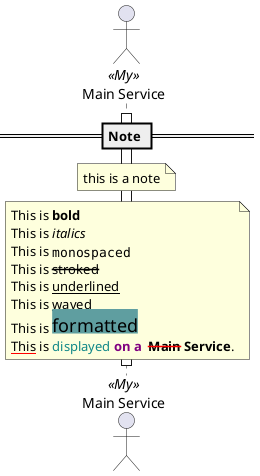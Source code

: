 @startuml note

== Note ==

actor "Main Service" as MainService <<My>>

activate MainService
note over MainService: this is a note
note over MainService
This is **bold**
This is //italics//
This is ""monospaced""
This is --stroked--
This is __underlined__
This is ~~waved~~
This is <back:cadetblue><size:18>formatted</size></back>
<u:red>This</u> is <color #118888>displayed</color> **<color purple>on a </color> <s:red>Main</strike> Service**.
end note

deactivate MainService

@enduml
